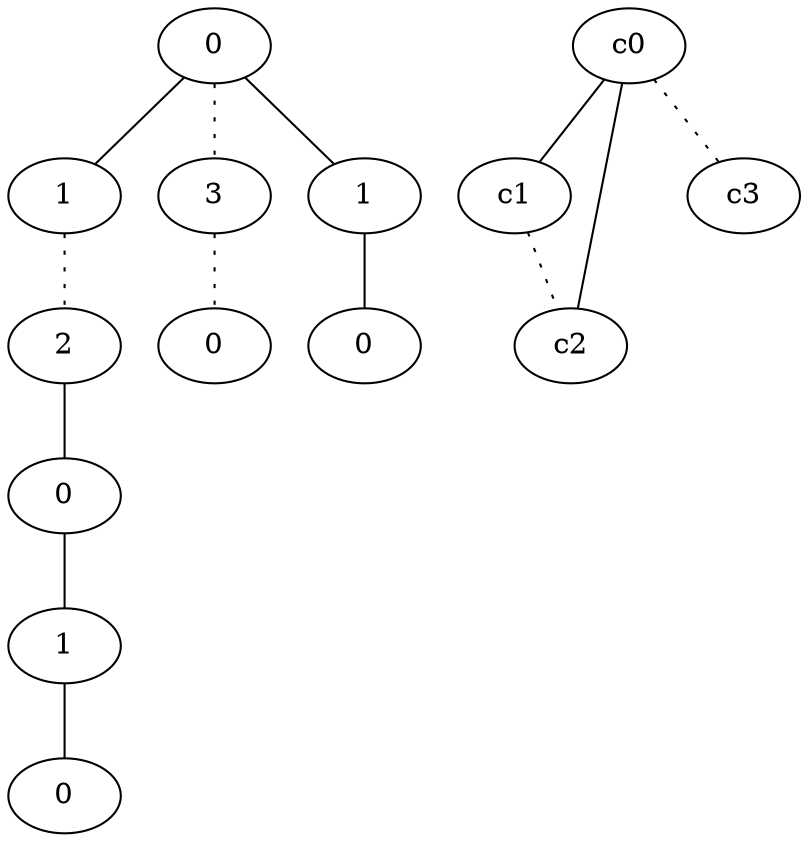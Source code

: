 graph {
a0[label=0];
a1[label=1];
a2[label=2];
a3[label=0];
a4[label=1];
a5[label=0];
a6[label=3];
a7[label=0];
a8[label=1];
a9[label=0];
a0 -- a1;
a0 -- a6 [style=dotted];
a0 -- a8;
a1 -- a2 [style=dotted];
a2 -- a3;
a3 -- a4;
a4 -- a5;
a6 -- a7 [style=dotted];
a8 -- a9;
c0 -- c1;
c0 -- c2;
c0 -- c3 [style=dotted];
c1 -- c2 [style=dotted];
}
